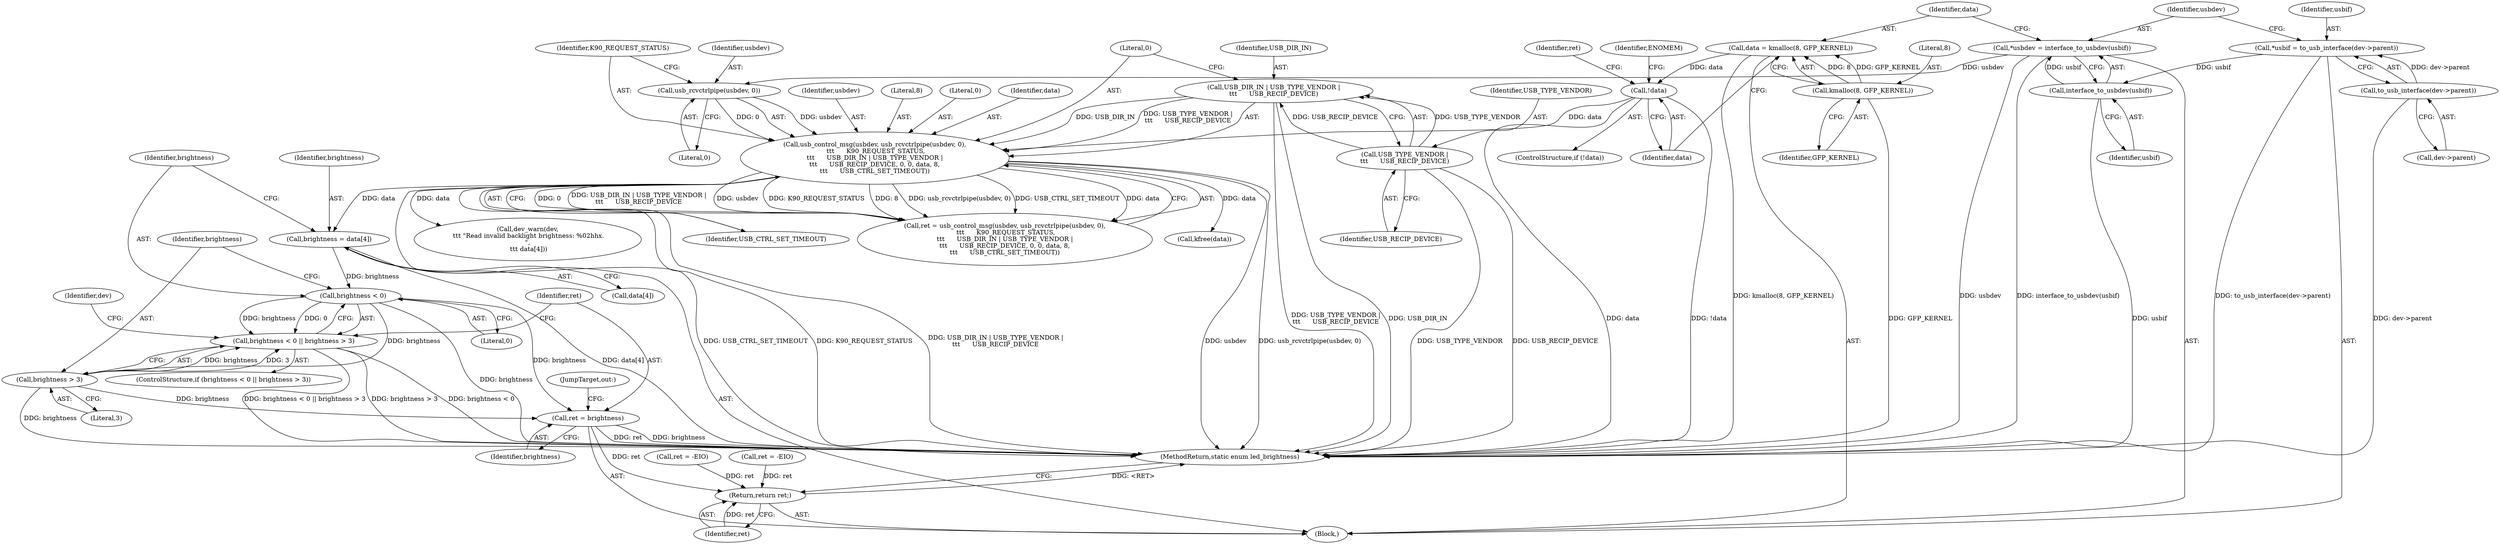 digraph "0_linux_6d104af38b570d37aa32a5803b04c354f8ed513d@array" {
"1000171" [label="(Call,brightness = data[4])"];
"1000141" [label="(Call,usb_control_msg(usbdev, usb_rcvctrlpipe(usbdev, 0),\n \t\t\t      K90_REQUEST_STATUS,\n\t\t\t      USB_DIR_IN | USB_TYPE_VENDOR |\n\t\t\t      USB_RECIP_DEVICE, 0, 0, data, 8,\n\t\t\t      USB_CTRL_SET_TIMEOUT))"];
"1000143" [label="(Call,usb_rcvctrlpipe(usbdev, 0))"];
"1000122" [label="(Call,*usbdev = interface_to_usbdev(usbif))"];
"1000124" [label="(Call,interface_to_usbdev(usbif))"];
"1000115" [label="(Call,*usbif = to_usb_interface(dev->parent))"];
"1000117" [label="(Call,to_usb_interface(dev->parent))"];
"1000147" [label="(Call,USB_DIR_IN | USB_TYPE_VENDOR |\n\t\t\t      USB_RECIP_DEVICE)"];
"1000149" [label="(Call,USB_TYPE_VENDOR |\n\t\t\t      USB_RECIP_DEVICE)"];
"1000134" [label="(Call,!data)"];
"1000128" [label="(Call,data = kmalloc(8, GFP_KERNEL))"];
"1000130" [label="(Call,kmalloc(8, GFP_KERNEL))"];
"1000178" [label="(Call,brightness < 0)"];
"1000177" [label="(Call,brightness < 0 || brightness > 3)"];
"1000181" [label="(Call,brightness > 3)"];
"1000196" [label="(Call,ret = brightness)"];
"1000202" [label="(Return,return ret;)"];
"1000123" [label="(Identifier,usbdev)"];
"1000130" [label="(Call,kmalloc(8, GFP_KERNEL))"];
"1000146" [label="(Identifier,K90_REQUEST_STATUS)"];
"1000203" [label="(Identifier,ret)"];
"1000145" [label="(Literal,0)"];
"1000131" [label="(Literal,8)"];
"1000172" [label="(Identifier,brightness)"];
"1000142" [label="(Identifier,usbdev)"];
"1000185" [label="(Call,dev_warn(dev,\n \t\t\t \"Read invalid backlight brightness: %02hhx.\n\",\n \t\t\t data[4]))"];
"1000140" [label="(Identifier,ret)"];
"1000115" [label="(Call,*usbif = to_usb_interface(dev->parent))"];
"1000186" [label="(Identifier,dev)"];
"1000183" [label="(Literal,3)"];
"1000150" [label="(Identifier,USB_TYPE_VENDOR)"];
"1000199" [label="(JumpTarget,out:)"];
"1000155" [label="(Literal,8)"];
"1000122" [label="(Call,*usbdev = interface_to_usbdev(usbif))"];
"1000197" [label="(Identifier,ret)"];
"1000204" [label="(MethodReturn,static enum led_brightness)"];
"1000144" [label="(Identifier,usbdev)"];
"1000176" [label="(ControlStructure,if (brightness < 0 || brightness > 3))"];
"1000124" [label="(Call,interface_to_usbdev(usbif))"];
"1000143" [label="(Call,usb_rcvctrlpipe(usbdev, 0))"];
"1000152" [label="(Literal,0)"];
"1000147" [label="(Call,USB_DIR_IN | USB_TYPE_VENDOR |\n\t\t\t      USB_RECIP_DEVICE)"];
"1000177" [label="(Call,brightness < 0 || brightness > 3)"];
"1000181" [label="(Call,brightness > 3)"];
"1000134" [label="(Call,!data)"];
"1000116" [label="(Identifier,usbif)"];
"1000180" [label="(Literal,0)"];
"1000166" [label="(Call,ret = -EIO)"];
"1000118" [label="(Call,dev->parent)"];
"1000148" [label="(Identifier,USB_DIR_IN)"];
"1000125" [label="(Identifier,usbif)"];
"1000198" [label="(Identifier,brightness)"];
"1000138" [label="(Identifier,ENOMEM)"];
"1000132" [label="(Identifier,GFP_KERNEL)"];
"1000117" [label="(Call,to_usb_interface(dev->parent))"];
"1000135" [label="(Identifier,data)"];
"1000178" [label="(Call,brightness < 0)"];
"1000196" [label="(Call,ret = brightness)"];
"1000128" [label="(Call,data = kmalloc(8, GFP_KERNEL))"];
"1000153" [label="(Literal,0)"];
"1000171" [label="(Call,brightness = data[4])"];
"1000191" [label="(Call,ret = -EIO)"];
"1000173" [label="(Call,data[4])"];
"1000156" [label="(Identifier,USB_CTRL_SET_TIMEOUT)"];
"1000149" [label="(Call,USB_TYPE_VENDOR |\n\t\t\t      USB_RECIP_DEVICE)"];
"1000179" [label="(Identifier,brightness)"];
"1000151" [label="(Identifier,USB_RECIP_DEVICE)"];
"1000141" [label="(Call,usb_control_msg(usbdev, usb_rcvctrlpipe(usbdev, 0),\n \t\t\t      K90_REQUEST_STATUS,\n\t\t\t      USB_DIR_IN | USB_TYPE_VENDOR |\n\t\t\t      USB_RECIP_DEVICE, 0, 0, data, 8,\n\t\t\t      USB_CTRL_SET_TIMEOUT))"];
"1000129" [label="(Identifier,data)"];
"1000154" [label="(Identifier,data)"];
"1000133" [label="(ControlStructure,if (!data))"];
"1000139" [label="(Call,ret = usb_control_msg(usbdev, usb_rcvctrlpipe(usbdev, 0),\n \t\t\t      K90_REQUEST_STATUS,\n\t\t\t      USB_DIR_IN | USB_TYPE_VENDOR |\n\t\t\t      USB_RECIP_DEVICE, 0, 0, data, 8,\n\t\t\t      USB_CTRL_SET_TIMEOUT))"];
"1000202" [label="(Return,return ret;)"];
"1000200" [label="(Call,kfree(data))"];
"1000102" [label="(Block,)"];
"1000182" [label="(Identifier,brightness)"];
"1000171" -> "1000102"  [label="AST: "];
"1000171" -> "1000173"  [label="CFG: "];
"1000172" -> "1000171"  [label="AST: "];
"1000173" -> "1000171"  [label="AST: "];
"1000179" -> "1000171"  [label="CFG: "];
"1000171" -> "1000204"  [label="DDG: data[4]"];
"1000141" -> "1000171"  [label="DDG: data"];
"1000171" -> "1000178"  [label="DDG: brightness"];
"1000141" -> "1000139"  [label="AST: "];
"1000141" -> "1000156"  [label="CFG: "];
"1000142" -> "1000141"  [label="AST: "];
"1000143" -> "1000141"  [label="AST: "];
"1000146" -> "1000141"  [label="AST: "];
"1000147" -> "1000141"  [label="AST: "];
"1000152" -> "1000141"  [label="AST: "];
"1000153" -> "1000141"  [label="AST: "];
"1000154" -> "1000141"  [label="AST: "];
"1000155" -> "1000141"  [label="AST: "];
"1000156" -> "1000141"  [label="AST: "];
"1000139" -> "1000141"  [label="CFG: "];
"1000141" -> "1000204"  [label="DDG: usbdev"];
"1000141" -> "1000204"  [label="DDG: usb_rcvctrlpipe(usbdev, 0)"];
"1000141" -> "1000204"  [label="DDG: USB_CTRL_SET_TIMEOUT"];
"1000141" -> "1000204"  [label="DDG: K90_REQUEST_STATUS"];
"1000141" -> "1000204"  [label="DDG: USB_DIR_IN | USB_TYPE_VENDOR |\n\t\t\t      USB_RECIP_DEVICE"];
"1000141" -> "1000139"  [label="DDG: 0"];
"1000141" -> "1000139"  [label="DDG: USB_DIR_IN | USB_TYPE_VENDOR |\n\t\t\t      USB_RECIP_DEVICE"];
"1000141" -> "1000139"  [label="DDG: usbdev"];
"1000141" -> "1000139"  [label="DDG: K90_REQUEST_STATUS"];
"1000141" -> "1000139"  [label="DDG: 8"];
"1000141" -> "1000139"  [label="DDG: usb_rcvctrlpipe(usbdev, 0)"];
"1000141" -> "1000139"  [label="DDG: USB_CTRL_SET_TIMEOUT"];
"1000141" -> "1000139"  [label="DDG: data"];
"1000143" -> "1000141"  [label="DDG: usbdev"];
"1000143" -> "1000141"  [label="DDG: 0"];
"1000147" -> "1000141"  [label="DDG: USB_DIR_IN"];
"1000147" -> "1000141"  [label="DDG: USB_TYPE_VENDOR |\n\t\t\t      USB_RECIP_DEVICE"];
"1000134" -> "1000141"  [label="DDG: data"];
"1000141" -> "1000185"  [label="DDG: data"];
"1000141" -> "1000200"  [label="DDG: data"];
"1000143" -> "1000145"  [label="CFG: "];
"1000144" -> "1000143"  [label="AST: "];
"1000145" -> "1000143"  [label="AST: "];
"1000146" -> "1000143"  [label="CFG: "];
"1000122" -> "1000143"  [label="DDG: usbdev"];
"1000122" -> "1000102"  [label="AST: "];
"1000122" -> "1000124"  [label="CFG: "];
"1000123" -> "1000122"  [label="AST: "];
"1000124" -> "1000122"  [label="AST: "];
"1000129" -> "1000122"  [label="CFG: "];
"1000122" -> "1000204"  [label="DDG: usbdev"];
"1000122" -> "1000204"  [label="DDG: interface_to_usbdev(usbif)"];
"1000124" -> "1000122"  [label="DDG: usbif"];
"1000124" -> "1000125"  [label="CFG: "];
"1000125" -> "1000124"  [label="AST: "];
"1000124" -> "1000204"  [label="DDG: usbif"];
"1000115" -> "1000124"  [label="DDG: usbif"];
"1000115" -> "1000102"  [label="AST: "];
"1000115" -> "1000117"  [label="CFG: "];
"1000116" -> "1000115"  [label="AST: "];
"1000117" -> "1000115"  [label="AST: "];
"1000123" -> "1000115"  [label="CFG: "];
"1000115" -> "1000204"  [label="DDG: to_usb_interface(dev->parent)"];
"1000117" -> "1000115"  [label="DDG: dev->parent"];
"1000117" -> "1000118"  [label="CFG: "];
"1000118" -> "1000117"  [label="AST: "];
"1000117" -> "1000204"  [label="DDG: dev->parent"];
"1000147" -> "1000149"  [label="CFG: "];
"1000148" -> "1000147"  [label="AST: "];
"1000149" -> "1000147"  [label="AST: "];
"1000152" -> "1000147"  [label="CFG: "];
"1000147" -> "1000204"  [label="DDG: USB_TYPE_VENDOR |\n\t\t\t      USB_RECIP_DEVICE"];
"1000147" -> "1000204"  [label="DDG: USB_DIR_IN"];
"1000149" -> "1000147"  [label="DDG: USB_TYPE_VENDOR"];
"1000149" -> "1000147"  [label="DDG: USB_RECIP_DEVICE"];
"1000149" -> "1000151"  [label="CFG: "];
"1000150" -> "1000149"  [label="AST: "];
"1000151" -> "1000149"  [label="AST: "];
"1000149" -> "1000204"  [label="DDG: USB_RECIP_DEVICE"];
"1000149" -> "1000204"  [label="DDG: USB_TYPE_VENDOR"];
"1000134" -> "1000133"  [label="AST: "];
"1000134" -> "1000135"  [label="CFG: "];
"1000135" -> "1000134"  [label="AST: "];
"1000138" -> "1000134"  [label="CFG: "];
"1000140" -> "1000134"  [label="CFG: "];
"1000134" -> "1000204"  [label="DDG: !data"];
"1000134" -> "1000204"  [label="DDG: data"];
"1000128" -> "1000134"  [label="DDG: data"];
"1000128" -> "1000102"  [label="AST: "];
"1000128" -> "1000130"  [label="CFG: "];
"1000129" -> "1000128"  [label="AST: "];
"1000130" -> "1000128"  [label="AST: "];
"1000135" -> "1000128"  [label="CFG: "];
"1000128" -> "1000204"  [label="DDG: kmalloc(8, GFP_KERNEL)"];
"1000130" -> "1000128"  [label="DDG: 8"];
"1000130" -> "1000128"  [label="DDG: GFP_KERNEL"];
"1000130" -> "1000132"  [label="CFG: "];
"1000131" -> "1000130"  [label="AST: "];
"1000132" -> "1000130"  [label="AST: "];
"1000130" -> "1000204"  [label="DDG: GFP_KERNEL"];
"1000178" -> "1000177"  [label="AST: "];
"1000178" -> "1000180"  [label="CFG: "];
"1000179" -> "1000178"  [label="AST: "];
"1000180" -> "1000178"  [label="AST: "];
"1000182" -> "1000178"  [label="CFG: "];
"1000177" -> "1000178"  [label="CFG: "];
"1000178" -> "1000204"  [label="DDG: brightness"];
"1000178" -> "1000177"  [label="DDG: brightness"];
"1000178" -> "1000177"  [label="DDG: 0"];
"1000178" -> "1000181"  [label="DDG: brightness"];
"1000178" -> "1000196"  [label="DDG: brightness"];
"1000177" -> "1000176"  [label="AST: "];
"1000177" -> "1000181"  [label="CFG: "];
"1000181" -> "1000177"  [label="AST: "];
"1000186" -> "1000177"  [label="CFG: "];
"1000197" -> "1000177"  [label="CFG: "];
"1000177" -> "1000204"  [label="DDG: brightness > 3"];
"1000177" -> "1000204"  [label="DDG: brightness < 0"];
"1000177" -> "1000204"  [label="DDG: brightness < 0 || brightness > 3"];
"1000181" -> "1000177"  [label="DDG: brightness"];
"1000181" -> "1000177"  [label="DDG: 3"];
"1000181" -> "1000183"  [label="CFG: "];
"1000182" -> "1000181"  [label="AST: "];
"1000183" -> "1000181"  [label="AST: "];
"1000181" -> "1000204"  [label="DDG: brightness"];
"1000181" -> "1000196"  [label="DDG: brightness"];
"1000196" -> "1000102"  [label="AST: "];
"1000196" -> "1000198"  [label="CFG: "];
"1000197" -> "1000196"  [label="AST: "];
"1000198" -> "1000196"  [label="AST: "];
"1000199" -> "1000196"  [label="CFG: "];
"1000196" -> "1000204"  [label="DDG: ret"];
"1000196" -> "1000204"  [label="DDG: brightness"];
"1000196" -> "1000202"  [label="DDG: ret"];
"1000202" -> "1000102"  [label="AST: "];
"1000202" -> "1000203"  [label="CFG: "];
"1000203" -> "1000202"  [label="AST: "];
"1000204" -> "1000202"  [label="CFG: "];
"1000202" -> "1000204"  [label="DDG: <RET>"];
"1000203" -> "1000202"  [label="DDG: ret"];
"1000166" -> "1000202"  [label="DDG: ret"];
"1000191" -> "1000202"  [label="DDG: ret"];
}

